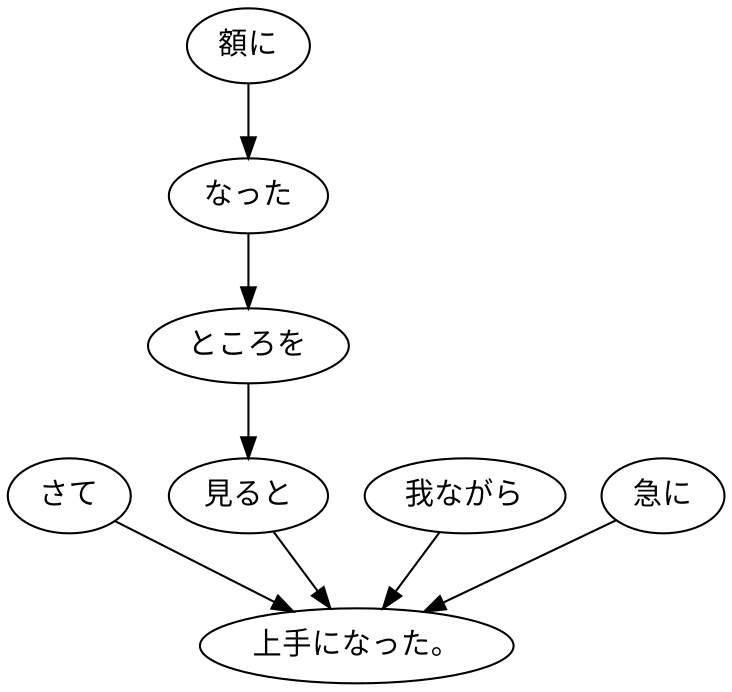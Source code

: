 digraph graph285 {
	node0 [label="さて"];
	node1 [label="額に"];
	node2 [label="なった"];
	node3 [label="ところを"];
	node4 [label="見ると"];
	node5 [label="我ながら"];
	node6 [label="急に"];
	node7 [label="上手になった。"];
	node0 -> node7;
	node1 -> node2;
	node2 -> node3;
	node3 -> node4;
	node4 -> node7;
	node5 -> node7;
	node6 -> node7;
}
